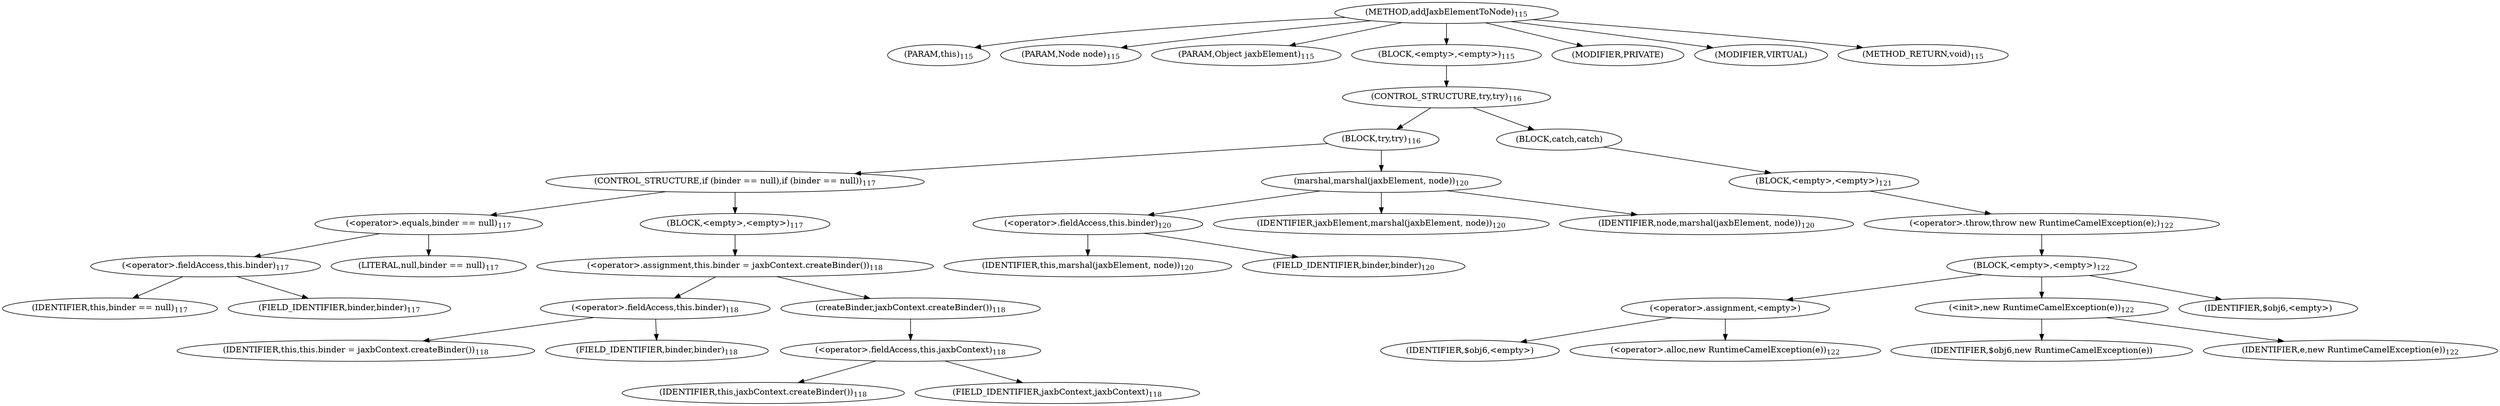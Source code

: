 digraph "addJaxbElementToNode" {  
"212" [label = <(METHOD,addJaxbElementToNode)<SUB>115</SUB>> ]
"213" [label = <(PARAM,this)<SUB>115</SUB>> ]
"214" [label = <(PARAM,Node node)<SUB>115</SUB>> ]
"215" [label = <(PARAM,Object jaxbElement)<SUB>115</SUB>> ]
"216" [label = <(BLOCK,&lt;empty&gt;,&lt;empty&gt;)<SUB>115</SUB>> ]
"217" [label = <(CONTROL_STRUCTURE,try,try)<SUB>116</SUB>> ]
"218" [label = <(BLOCK,try,try)<SUB>116</SUB>> ]
"219" [label = <(CONTROL_STRUCTURE,if (binder == null),if (binder == null))<SUB>117</SUB>> ]
"220" [label = <(&lt;operator&gt;.equals,binder == null)<SUB>117</SUB>> ]
"221" [label = <(&lt;operator&gt;.fieldAccess,this.binder)<SUB>117</SUB>> ]
"222" [label = <(IDENTIFIER,this,binder == null)<SUB>117</SUB>> ]
"223" [label = <(FIELD_IDENTIFIER,binder,binder)<SUB>117</SUB>> ]
"224" [label = <(LITERAL,null,binder == null)<SUB>117</SUB>> ]
"225" [label = <(BLOCK,&lt;empty&gt;,&lt;empty&gt;)<SUB>117</SUB>> ]
"226" [label = <(&lt;operator&gt;.assignment,this.binder = jaxbContext.createBinder())<SUB>118</SUB>> ]
"227" [label = <(&lt;operator&gt;.fieldAccess,this.binder)<SUB>118</SUB>> ]
"228" [label = <(IDENTIFIER,this,this.binder = jaxbContext.createBinder())<SUB>118</SUB>> ]
"229" [label = <(FIELD_IDENTIFIER,binder,binder)<SUB>118</SUB>> ]
"230" [label = <(createBinder,jaxbContext.createBinder())<SUB>118</SUB>> ]
"231" [label = <(&lt;operator&gt;.fieldAccess,this.jaxbContext)<SUB>118</SUB>> ]
"232" [label = <(IDENTIFIER,this,jaxbContext.createBinder())<SUB>118</SUB>> ]
"233" [label = <(FIELD_IDENTIFIER,jaxbContext,jaxbContext)<SUB>118</SUB>> ]
"234" [label = <(marshal,marshal(jaxbElement, node))<SUB>120</SUB>> ]
"235" [label = <(&lt;operator&gt;.fieldAccess,this.binder)<SUB>120</SUB>> ]
"236" [label = <(IDENTIFIER,this,marshal(jaxbElement, node))<SUB>120</SUB>> ]
"237" [label = <(FIELD_IDENTIFIER,binder,binder)<SUB>120</SUB>> ]
"238" [label = <(IDENTIFIER,jaxbElement,marshal(jaxbElement, node))<SUB>120</SUB>> ]
"239" [label = <(IDENTIFIER,node,marshal(jaxbElement, node))<SUB>120</SUB>> ]
"240" [label = <(BLOCK,catch,catch)> ]
"241" [label = <(BLOCK,&lt;empty&gt;,&lt;empty&gt;)<SUB>121</SUB>> ]
"242" [label = <(&lt;operator&gt;.throw,throw new RuntimeCamelException(e);)<SUB>122</SUB>> ]
"243" [label = <(BLOCK,&lt;empty&gt;,&lt;empty&gt;)<SUB>122</SUB>> ]
"244" [label = <(&lt;operator&gt;.assignment,&lt;empty&gt;)> ]
"245" [label = <(IDENTIFIER,$obj6,&lt;empty&gt;)> ]
"246" [label = <(&lt;operator&gt;.alloc,new RuntimeCamelException(e))<SUB>122</SUB>> ]
"247" [label = <(&lt;init&gt;,new RuntimeCamelException(e))<SUB>122</SUB>> ]
"248" [label = <(IDENTIFIER,$obj6,new RuntimeCamelException(e))> ]
"249" [label = <(IDENTIFIER,e,new RuntimeCamelException(e))<SUB>122</SUB>> ]
"250" [label = <(IDENTIFIER,$obj6,&lt;empty&gt;)> ]
"251" [label = <(MODIFIER,PRIVATE)> ]
"252" [label = <(MODIFIER,VIRTUAL)> ]
"253" [label = <(METHOD_RETURN,void)<SUB>115</SUB>> ]
  "212" -> "213" 
  "212" -> "214" 
  "212" -> "215" 
  "212" -> "216" 
  "212" -> "251" 
  "212" -> "252" 
  "212" -> "253" 
  "216" -> "217" 
  "217" -> "218" 
  "217" -> "240" 
  "218" -> "219" 
  "218" -> "234" 
  "219" -> "220" 
  "219" -> "225" 
  "220" -> "221" 
  "220" -> "224" 
  "221" -> "222" 
  "221" -> "223" 
  "225" -> "226" 
  "226" -> "227" 
  "226" -> "230" 
  "227" -> "228" 
  "227" -> "229" 
  "230" -> "231" 
  "231" -> "232" 
  "231" -> "233" 
  "234" -> "235" 
  "234" -> "238" 
  "234" -> "239" 
  "235" -> "236" 
  "235" -> "237" 
  "240" -> "241" 
  "241" -> "242" 
  "242" -> "243" 
  "243" -> "244" 
  "243" -> "247" 
  "243" -> "250" 
  "244" -> "245" 
  "244" -> "246" 
  "247" -> "248" 
  "247" -> "249" 
}

